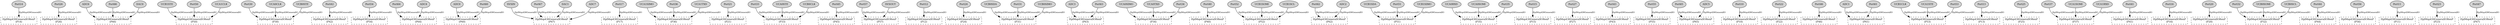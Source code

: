 digraph "tos.chips.msp430.pins.HplMsp430GeneralIOC" {
  n0x2b6a5a82e020 [shape=ellipse, style=filled, label="Port14", fontsize=12];
  "HplMsp430GeneralIOC.P14" [fontsize=12, shape=box, style=dashed, label="HplMsp430GeneralIORenP\n(P14)", URL="../chtml/tos.chips.msp430.pins.HplMsp430GeneralIORenP.html"];
  n0x2b6a5a842020 [shape=ellipse, style=filled, label="Port26", fontsize=12];
  "HplMsp430GeneralIOC.P26" [fontsize=12, shape=box, style=dashed, label="HplMsp430GeneralIORenP\n(P26)", URL="../chtml/tos.chips.msp430.pins.HplMsp430GeneralIORenP.html"];
  n0x2b6a5a8e0570 [shape=ellipse, style=filled, label="ADC6", fontsize=12];
  "HplMsp430GeneralIOC.P66" [fontsize=12, shape=box, style=dashed, label="HplMsp430GeneralIORenP\n(P66)", URL="../chtml/tos.chips.msp430.pins.HplMsp430GeneralIORenP.html"];
  n0x2b6a5a8cc590 [shape=ellipse, style=filled, label="UCB1STE", fontsize=12];
  "HplMsp430GeneralIOC.P50" [fontsize=12, shape=box, style=dashed, label="HplMsp430GeneralIORenP\n(P50)", URL="../chtml/tos.chips.msp430.pins.HplMsp430GeneralIORenP.html"];
  n0x2b6a5a83e020 [shape=ellipse, style=filled, label="Port30", fontsize=12];
  "HplMsp430GeneralIOC.P30" [fontsize=12, shape=box, style=dashed, label="HplMsp430GeneralIORenP\n(P30)", URL="../chtml/tos.chips.msp430.pins.HplMsp430GeneralIORenP.html"];
  n0x2b6a5a879200 [shape=ellipse, style=filled, label="Port42", fontsize=12];
  "HplMsp430GeneralIOC.P42" [fontsize=12, shape=box, style=dashed, label="HplMsp430GeneralIORenP\n(P42)", URL="../chtml/tos.chips.msp430.pins.HplMsp430GeneralIORenP.html"];
  n0x2b6a5a88e200 [shape=ellipse, style=filled, label="Port54", fontsize=12];
  "HplMsp430GeneralIOC.P54" [fontsize=12, shape=box, style=dashed, label="HplMsp430GeneralIORenP\n(P54)", URL="../chtml/tos.chips.msp430.pins.HplMsp430GeneralIORenP.html"];
  n0x2b6a5a87d200 [shape=ellipse, style=filled, label="Port64", fontsize=12];
  "HplMsp430GeneralIOC.P64" [fontsize=12, shape=box, style=dashed, label="HplMsp430GeneralIORenP\n(P64)", URL="../chtml/tos.chips.msp430.pins.HplMsp430GeneralIORenP.html"];
  n0x2b6a5a8c2570 [shape=ellipse, style=filled, label="ADC0", fontsize=12];
  "HplMsp430GeneralIOC.P60" [fontsize=12, shape=box, style=dashed, label="HplMsp430GeneralIORenP\n(P60)", URL="../chtml/tos.chips.msp430.pins.HplMsp430GeneralIORenP.html"];
  n0x2b6a5a8d8580 [shape=ellipse, style=filled, label="SVSIN", fontsize=12];
  "HplMsp430GeneralIOC.P67" [fontsize=12, shape=box, style=dashed, label="HplMsp430GeneralIORenP\n(P67)", URL="../chtml/tos.chips.msp430.pins.HplMsp430GeneralIORenP.html"];
  n0x2b6a5a850020 [shape=ellipse, style=filled, label="Port17", fontsize=12];
  "HplMsp430GeneralIOC.P17" [fontsize=12, shape=box, style=dashed, label="HplMsp430GeneralIORenP\n(P17)", URL="../chtml/tos.chips.msp430.pins.HplMsp430GeneralIORenP.html"];
  n0x2b6a5a89f210 [shape=ellipse, style=filled, label="UCA0CLK", fontsize=12];
  n0x2b6a5a8a95a0 [shape=ellipse, style=filled, label="UCA1SIMO", fontsize=12];
  "HplMsp430GeneralIOC.P36" [fontsize=12, shape=box, style=dashed, label="HplMsp430GeneralIORenP\n(P36)", URL="../chtml/tos.chips.msp430.pins.HplMsp430GeneralIORenP.html"];
  n0x2b6a5a84c020 [shape=ellipse, style=filled, label="Port21", fontsize=12];
  "HplMsp430GeneralIOC.P21" [fontsize=12, shape=box, style=dashed, label="HplMsp430GeneralIORenP\n(P21)", URL="../chtml/tos.chips.msp430.pins.HplMsp430GeneralIORenP.html"];
  n0x2b6a5a85f020 [shape=ellipse, style=filled, label="Port33", fontsize=12];
  "HplMsp430GeneralIOC.P33" [fontsize=12, shape=box, style=dashed, label="HplMsp430GeneralIORenP\n(P33)", URL="../chtml/tos.chips.msp430.pins.HplMsp430GeneralIORenP.html"];
  n0x2b6a5a873200 [shape=ellipse, style=filled, label="Port45", fontsize=12];
  "HplMsp430GeneralIOC.P45" [fontsize=12, shape=box, style=dashed, label="HplMsp430GeneralIORenP\n(P45)", URL="../chtml/tos.chips.msp430.pins.HplMsp430GeneralIORenP.html"];
  n0x2b6a5a888200 [shape=ellipse, style=filled, label="Port57", fontsize=12];
  "HplMsp430GeneralIOC.P57" [fontsize=12, shape=box, style=dashed, label="HplMsp430GeneralIORenP\n(P57)", URL="../chtml/tos.chips.msp430.pins.HplMsp430GeneralIORenP.html"];
  n0x2b6a5a8a1200 [shape=ellipse, style=filled, label="Port67", fontsize=12];
  n0x2b6a5a832020 [shape=ellipse, style=filled, label="Port12", fontsize=12];
  "HplMsp430GeneralIOC.P12" [fontsize=12, shape=box, style=dashed, label="HplMsp430GeneralIORenP\n(P12)", URL="../chtml/tos.chips.msp430.pins.HplMsp430GeneralIORenP.html"];
  n0x2b6a5a846020 [shape=ellipse, style=filled, label="Port24", fontsize=12];
  "HplMsp430GeneralIOC.P24" [fontsize=12, shape=box, style=dashed, label="HplMsp430GeneralIORenP\n(P24)", URL="../chtml/tos.chips.msp430.pins.HplMsp430GeneralIORenP.html"];
  n0x2b6a5a859020 [shape=ellipse, style=filled, label="Port36", fontsize=12];
  n0x2b6a5a8b5590 [shape=ellipse, style=filled, label="UCB0SDA", fontsize=12];
  "HplMsp430GeneralIOC.P31" [fontsize=12, shape=box, style=dashed, label="HplMsp430GeneralIORenP\n(P31)", URL="../chtml/tos.chips.msp430.pins.HplMsp430GeneralIORenP.html"];
  n0x2b6a5a8bc570 [shape=ellipse, style=filled, label="ADC3", fontsize=12];
  "HplMsp430GeneralIOC.P63" [fontsize=12, shape=box, style=dashed, label="HplMsp430GeneralIORenP\n(P63)", URL="../chtml/tos.chips.msp430.pins.HplMsp430GeneralIORenP.html"];
  n0x2b6a5a8975a0 [shape=ellipse, style=filled, label="UCA0SIMO", fontsize=12];
  "HplMsp430GeneralIOC.P34" [fontsize=12, shape=box, style=dashed, label="HplMsp430GeneralIORenP\n(P34)", URL="../chtml/tos.chips.msp430.pins.HplMsp430GeneralIORenP.html"];
  n0x2b6a5a8ba570 [shape=ellipse, style=filled, label="ADC4", fontsize=12];
  n0x2b6a5a855020 [shape=ellipse, style=filled, label="Port40", fontsize=12];
  "HplMsp430GeneralIOC.P40" [fontsize=12, shape=box, style=dashed, label="HplMsp430GeneralIORenP\n(P40)", URL="../chtml/tos.chips.msp430.pins.HplMsp430GeneralIORenP.html"];
  n0x2b6a5a869200 [shape=ellipse, style=filled, label="Port52", fontsize=12];
  "HplMsp430GeneralIOC.P52" [fontsize=12, shape=box, style=dashed, label="HplMsp430GeneralIORenP\n(P52)", URL="../chtml/tos.chips.msp430.pins.HplMsp430GeneralIORenP.html"];
  n0x2b6a5a881200 [shape=ellipse, style=filled, label="Port62", fontsize=12];
  "HplMsp430GeneralIOC.P62" [fontsize=12, shape=box, style=dashed, label="HplMsp430GeneralIORenP\n(P62)", URL="../chtml/tos.chips.msp430.pins.HplMsp430GeneralIORenP.html"];
  n0x2b6a5a89b590 [shape=ellipse, style=filled, label="UCA0TXD", fontsize=12];
  n0x2b6a5a89d590 [shape=ellipse, style=filled, label="UCA0STE", fontsize=12];
  n0x2b6a5a891590 [shape=ellipse, style=filled, label="UCB0STE", fontsize=12];
  n0x2b6a5a8c6590 [shape=ellipse, style=filled, label="UCB1SDA", fontsize=12];
  "HplMsp430GeneralIOC.P51" [fontsize=12, shape=box, style=dashed, label="HplMsp430GeneralIORenP\n(P51)", URL="../chtml/tos.chips.msp430.pins.HplMsp430GeneralIORenP.html"];
  n0x2b6a5a8da570 [shape=ellipse, style=filled, label="DAC1", fontsize=12];
  n0x2b6a5a899590 [shape=ellipse, style=filled, label="UCA0RXD", fontsize=12];
  "HplMsp430GeneralIOC.P35" [fontsize=12, shape=box, style=dashed, label="HplMsp430GeneralIORenP\n(P35)", URL="../chtml/tos.chips.msp430.pins.HplMsp430GeneralIORenP.html"];
  n0x2b6a5a8ad590 [shape=ellipse, style=filled, label="UCA1TXD", fontsize=12];
  n0x2b6a5a82c020 [shape=ellipse, style=filled, label="Port15", fontsize=12];
  "HplMsp430GeneralIOC.P15" [fontsize=12, shape=box, style=dashed, label="HplMsp430GeneralIORenP\n(P15)", URL="../chtml/tos.chips.msp430.pins.HplMsp430GeneralIORenP.html"];
  n0x2b6a5a840020 [shape=ellipse, style=filled, label="Port27", fontsize=12];
  "HplMsp430GeneralIOC.P27" [fontsize=12, shape=box, style=dashed, label="HplMsp430GeneralIORenP\n(P27)", URL="../chtml/tos.chips.msp430.pins.HplMsp430GeneralIORenP.html"];
  n0x2b6a5a8955a0 [shape=ellipse, style=filled, label="UCA0SOMI", fontsize=12];
  n0x2b6a5a886200 [shape=ellipse, style=filled, label="Port60", fontsize=12];
  n0x2b6a5a864020 [shape=ellipse, style=filled, label="Port31", fontsize=12];
  n0x2b6a5a877200 [shape=ellipse, style=filled, label="Port43", fontsize=12];
  "HplMsp430GeneralIOC.P43" [fontsize=12, shape=box, style=dashed, label="HplMsp430GeneralIORenP\n(P43)", URL="../chtml/tos.chips.msp430.pins.HplMsp430GeneralIORenP.html"];
  n0x2b6a5a88c200 [shape=ellipse, style=filled, label="Port55", fontsize=12];
  "HplMsp430GeneralIOC.P55" [fontsize=12, shape=box, style=dashed, label="HplMsp430GeneralIORenP\n(P55)", URL="../chtml/tos.chips.msp430.pins.HplMsp430GeneralIORenP.html"];
  n0x2b6a5a87b200 [shape=ellipse, style=filled, label="Port65", fontsize=12];
  "HplMsp430GeneralIOC.P65" [fontsize=12, shape=box, style=dashed, label="HplMsp430GeneralIORenP\n(P65)", URL="../chtml/tos.chips.msp430.pins.HplMsp430GeneralIORenP.html"];
  n0x2b6a5a8de570 [shape=ellipse, style=filled, label="ADC7", fontsize=12];
  n0x2b6a5a817020 [shape=ellipse, style=filled, label="Port10", fontsize=12];
  "HplMsp430GeneralIOC.P10" [fontsize=12, shape=box, style=dashed, label="HplMsp430GeneralIORenP\n(P10)", URL="../chtml/tos.chips.msp430.pins.HplMsp430GeneralIORenP.html"];
  n0x2b6a5a84a020 [shape=ellipse, style=filled, label="Port22", fontsize=12];
  "HplMsp430GeneralIOC.P22" [fontsize=12, shape=box, style=dashed, label="HplMsp430GeneralIORenP\n(P22)", URL="../chtml/tos.chips.msp430.pins.HplMsp430GeneralIORenP.html"];
  n0x2b6a5a85d020 [shape=ellipse, style=filled, label="Port34", fontsize=12];
  n0x2b6a5a871200 [shape=ellipse, style=filled, label="Port46", fontsize=12];
  "HplMsp430GeneralIOC.P46" [fontsize=12, shape=box, style=dashed, label="HplMsp430GeneralIORenP\n(P46)", URL="../chtml/tos.chips.msp430.pins.HplMsp430GeneralIORenP.html"];
  n0x2b6a5a893590 [shape=ellipse, style=filled, label="UCB0CLK", fontsize=12];
  n0x2b6a5a8c0570 [shape=ellipse, style=filled, label="ADC1", fontsize=12];
  "HplMsp430GeneralIOC.P61" [fontsize=12, shape=box, style=dashed, label="HplMsp430GeneralIORenP\n(P61)", URL="../chtml/tos.chips.msp430.pins.HplMsp430GeneralIORenP.html"];
  n0x2b6a5a86d200 [shape=ellipse, style=filled, label="Port50", fontsize=12];
  n0x2b6a5a8a4590 [shape=ellipse, style=filled, label="UCB1CLK", fontsize=12];
  "HplMsp430GeneralIOC.P53" [fontsize=12, shape=box, style=dashed, label="HplMsp430GeneralIORenP\n(P53)", URL="../chtml/tos.chips.msp430.pins.HplMsp430GeneralIORenP.html"];
  n0x2b6a5a8af590 [shape=ellipse, style=filled, label="UCA1STE", fontsize=12];
  n0x2b6a5a830020 [shape=ellipse, style=filled, label="Port13", fontsize=12];
  "HplMsp430GeneralIOC.P13" [fontsize=12, shape=box, style=dashed, label="HplMsp430GeneralIORenP\n(P13)", URL="../chtml/tos.chips.msp430.pins.HplMsp430GeneralIORenP.html"];
  n0x2b6a5a844020 [shape=ellipse, style=filled, label="Port25", fontsize=12];
  "HplMsp430GeneralIOC.P25" [fontsize=12, shape=box, style=dashed, label="HplMsp430GeneralIORenP\n(P25)", URL="../chtml/tos.chips.msp430.pins.HplMsp430GeneralIORenP.html"];
  n0x2b6a5a857020 [shape=ellipse, style=filled, label="Port37", fontsize=12];
  "HplMsp430GeneralIOC.P37" [fontsize=12, shape=box, style=dashed, label="HplMsp430GeneralIORenP\n(P37)", URL="../chtml/tos.chips.msp430.pins.HplMsp430GeneralIORenP.html"];
  n0x2b6a5a8a75a0 [shape=ellipse, style=filled, label="UCA1SOMI", fontsize=12];
  n0x2b6a5a88f5a0 [shape=ellipse, style=filled, label="UCB0SIMO", fontsize=12];
  n0x2b6a5a8b1590 [shape=ellipse, style=filled, label="UCA1CLK", fontsize=12];
  n0x2b6a5a8e2570 [shape=ellipse, style=filled, label="ADC5", fontsize=12];
  n0x2b6a5a853200 [shape=ellipse, style=filled, label="Port41", fontsize=12];
  "HplMsp430GeneralIOC.P41" [fontsize=12, shape=box, style=dashed, label="HplMsp430GeneralIORenP\n(P41)", URL="../chtml/tos.chips.msp430.pins.HplMsp430GeneralIORenP.html"];
  n0x2b6a5a867200 [shape=ellipse, style=filled, label="Port53", fontsize=12];
  n0x2b6a5a87f200 [shape=ellipse, style=filled, label="Port63", fontsize=12];
  n0x2b6a5a82a020 [shape=ellipse, style=filled, label="Port16", fontsize=12];
  "HplMsp430GeneralIOC.P16" [fontsize=12, shape=box, style=dashed, label="HplMsp430GeneralIORenP\n(P16)", URL="../chtml/tos.chips.msp430.pins.HplMsp430GeneralIORenP.html"];
  n0x2b6a5a884200 [shape=ellipse, style=filled, label="Port61", fontsize=12];
  n0x2b6a5a84e020 [shape=ellipse, style=filled, label="Port20", fontsize=12];
  "HplMsp430GeneralIOC.P20" [fontsize=12, shape=box, style=dashed, label="HplMsp430GeneralIORenP\n(P20)", URL="../chtml/tos.chips.msp430.pins.HplMsp430GeneralIORenP.html"];
  n0x2b6a5a862020 [shape=ellipse, style=filled, label="Port32", fontsize=12];
  "HplMsp430GeneralIOC.P32" [fontsize=12, shape=box, style=dashed, label="HplMsp430GeneralIORenP\n(P32)", URL="../chtml/tos.chips.msp430.pins.HplMsp430GeneralIORenP.html"];
  n0x2b6a5a875200 [shape=ellipse, style=filled, label="Port44", fontsize=12];
  "HplMsp430GeneralIOC.P44" [fontsize=12, shape=box, style=dashed, label="HplMsp430GeneralIORenP\n(P44)", URL="../chtml/tos.chips.msp430.pins.HplMsp430GeneralIORenP.html"];
  n0x2b6a5a88a200 [shape=ellipse, style=filled, label="Port56", fontsize=12];
  "HplMsp430GeneralIOC.P56" [fontsize=12, shape=box, style=dashed, label="HplMsp430GeneralIORenP\n(P56)", URL="../chtml/tos.chips.msp430.pins.HplMsp430GeneralIORenP.html"];
  n0x2b6a5a8a3200 [shape=ellipse, style=filled, label="Port66", fontsize=12];
  n0x2b6a5a834020 [shape=ellipse, style=filled, label="Port11", fontsize=12];
  "HplMsp430GeneralIOC.P11" [fontsize=12, shape=box, style=dashed, label="HplMsp430GeneralIORenP\n(P11)", URL="../chtml/tos.chips.msp430.pins.HplMsp430GeneralIORenP.html"];
  n0x2b6a5a848020 [shape=ellipse, style=filled, label="Port23", fontsize=12];
  "HplMsp430GeneralIOC.P23" [fontsize=12, shape=box, style=dashed, label="HplMsp430GeneralIORenP\n(P23)", URL="../chtml/tos.chips.msp430.pins.HplMsp430GeneralIORenP.html"];
  n0x2b6a5a85b020 [shape=ellipse, style=filled, label="Port35", fontsize=12];
  n0x2b6a5a86f200 [shape=ellipse, style=filled, label="Port47", fontsize=12];
  "HplMsp430GeneralIOC.P47" [fontsize=12, shape=box, style=dashed, label="HplMsp430GeneralIORenP\n(P47)", URL="../chtml/tos.chips.msp430.pins.HplMsp430GeneralIORenP.html"];
  n0x2b6a5a8ab590 [shape=ellipse, style=filled, label="UCA1RXD", fontsize=12];
  n0x2b6a5a8c85a0 [shape=ellipse, style=filled, label="UCB1SOMI", fontsize=12];
  n0x2b6a5a8c4590 [shape=ellipse, style=filled, label="UCB1SCL", fontsize=12];
  n0x2b6a5a86b200 [shape=ellipse, style=filled, label="Port51", fontsize=12];
  n0x2b6a5a8be570 [shape=ellipse, style=filled, label="ADC2", fontsize=12];
  n0x2b6a5a8dc570 [shape=ellipse, style=filled, label="DAC0", fontsize=12];
  n0x2b6a5a8b75a0 [shape=ellipse, style=filled, label="UCB0SOMI", fontsize=12];
  n0x2b6a5a8d6580 [shape=ellipse, style=filled, label="SVSOUT", fontsize=12];
  n0x2b6a5a8ca5a0 [shape=ellipse, style=filled, label="UCB1SIMO", fontsize=12];
  n0x2b6a5a8b3590 [shape=ellipse, style=filled, label="UCB0SCL", fontsize=12];
  "n0x2b6a5a82e020" -> "HplMsp430GeneralIOC.P14" [label="HplMsp430GeneralIO", URL="../ihtml/tos.chips.msp430.pins.HplMsp430GeneralIO.html", fontsize=10];
  "n0x2b6a5a842020" -> "HplMsp430GeneralIOC.P26" [label="HplMsp430GeneralIO", URL="../ihtml/tos.chips.msp430.pins.HplMsp430GeneralIO.html", fontsize=10];
  "n0x2b6a5a8e0570" -> "HplMsp430GeneralIOC.P66" [label="HplMsp430GeneralIO", URL="../ihtml/tos.chips.msp430.pins.HplMsp430GeneralIO.html", fontsize=10];
  "n0x2b6a5a8cc590" -> "HplMsp430GeneralIOC.P50" [label="HplMsp430GeneralIO", URL="../ihtml/tos.chips.msp430.pins.HplMsp430GeneralIO.html", fontsize=10];
  "n0x2b6a5a83e020" -> "HplMsp430GeneralIOC.P30" [label="HplMsp430GeneralIO", URL="../ihtml/tos.chips.msp430.pins.HplMsp430GeneralIO.html", fontsize=10];
  "n0x2b6a5a879200" -> "HplMsp430GeneralIOC.P42" [label="HplMsp430GeneralIO", URL="../ihtml/tos.chips.msp430.pins.HplMsp430GeneralIO.html", fontsize=10];
  "n0x2b6a5a88e200" -> "HplMsp430GeneralIOC.P54" [label="HplMsp430GeneralIO", URL="../ihtml/tos.chips.msp430.pins.HplMsp430GeneralIO.html", fontsize=10];
  "n0x2b6a5a87d200" -> "HplMsp430GeneralIOC.P64" [label="HplMsp430GeneralIO", URL="../ihtml/tos.chips.msp430.pins.HplMsp430GeneralIO.html", fontsize=10];
  "n0x2b6a5a8c2570" -> "HplMsp430GeneralIOC.P60" [label="HplMsp430GeneralIO", URL="../ihtml/tos.chips.msp430.pins.HplMsp430GeneralIO.html", fontsize=10];
  "n0x2b6a5a8d8580" -> "HplMsp430GeneralIOC.P67" [label="HplMsp430GeneralIO", URL="../ihtml/tos.chips.msp430.pins.HplMsp430GeneralIO.html", fontsize=10];
  "n0x2b6a5a850020" -> "HplMsp430GeneralIOC.P17" [label="HplMsp430GeneralIO", URL="../ihtml/tos.chips.msp430.pins.HplMsp430GeneralIO.html", fontsize=10];
  "n0x2b6a5a89f210" -> "HplMsp430GeneralIOC.P30" [label="HplMsp430GeneralIO", URL="../ihtml/tos.chips.msp430.pins.HplMsp430GeneralIO.html", fontsize=10];
  "n0x2b6a5a8a95a0" -> "HplMsp430GeneralIOC.P36" [label="HplMsp430GeneralIO", URL="../ihtml/tos.chips.msp430.pins.HplMsp430GeneralIO.html", fontsize=10];
  "n0x2b6a5a84c020" -> "HplMsp430GeneralIOC.P21" [label="HplMsp430GeneralIO", URL="../ihtml/tos.chips.msp430.pins.HplMsp430GeneralIO.html", fontsize=10];
  "n0x2b6a5a85f020" -> "HplMsp430GeneralIOC.P33" [label="HplMsp430GeneralIO", URL="../ihtml/tos.chips.msp430.pins.HplMsp430GeneralIO.html", fontsize=10];
  "n0x2b6a5a873200" -> "HplMsp430GeneralIOC.P45" [label="HplMsp430GeneralIO", URL="../ihtml/tos.chips.msp430.pins.HplMsp430GeneralIO.html", fontsize=10];
  "n0x2b6a5a888200" -> "HplMsp430GeneralIOC.P57" [label="HplMsp430GeneralIO", URL="../ihtml/tos.chips.msp430.pins.HplMsp430GeneralIO.html", fontsize=10];
  "n0x2b6a5a8a1200" -> "HplMsp430GeneralIOC.P67" [label="HplMsp430GeneralIO", URL="../ihtml/tos.chips.msp430.pins.HplMsp430GeneralIO.html", fontsize=10];
  "n0x2b6a5a832020" -> "HplMsp430GeneralIOC.P12" [label="HplMsp430GeneralIO", URL="../ihtml/tos.chips.msp430.pins.HplMsp430GeneralIO.html", fontsize=10];
  "n0x2b6a5a846020" -> "HplMsp430GeneralIOC.P24" [label="HplMsp430GeneralIO", URL="../ihtml/tos.chips.msp430.pins.HplMsp430GeneralIO.html", fontsize=10];
  "n0x2b6a5a859020" -> "HplMsp430GeneralIOC.P36" [label="HplMsp430GeneralIO", URL="../ihtml/tos.chips.msp430.pins.HplMsp430GeneralIO.html", fontsize=10];
  "n0x2b6a5a8b5590" -> "HplMsp430GeneralIOC.P31" [label="HplMsp430GeneralIO", URL="../ihtml/tos.chips.msp430.pins.HplMsp430GeneralIO.html", fontsize=10];
  "n0x2b6a5a8bc570" -> "HplMsp430GeneralIOC.P63" [label="HplMsp430GeneralIO", URL="../ihtml/tos.chips.msp430.pins.HplMsp430GeneralIO.html", fontsize=10];
  "n0x2b6a5a8975a0" -> "HplMsp430GeneralIOC.P34" [label="HplMsp430GeneralIO", URL="../ihtml/tos.chips.msp430.pins.HplMsp430GeneralIO.html", fontsize=10];
  "n0x2b6a5a8ba570" -> "HplMsp430GeneralIOC.P64" [label="HplMsp430GeneralIO", URL="../ihtml/tos.chips.msp430.pins.HplMsp430GeneralIO.html", fontsize=10];
  "n0x2b6a5a855020" -> "HplMsp430GeneralIOC.P40" [label="HplMsp430GeneralIO", URL="../ihtml/tos.chips.msp430.pins.HplMsp430GeneralIO.html", fontsize=10];
  "n0x2b6a5a869200" -> "HplMsp430GeneralIOC.P52" [label="HplMsp430GeneralIO", URL="../ihtml/tos.chips.msp430.pins.HplMsp430GeneralIO.html", fontsize=10];
  "n0x2b6a5a881200" -> "HplMsp430GeneralIOC.P62" [label="HplMsp430GeneralIO", URL="../ihtml/tos.chips.msp430.pins.HplMsp430GeneralIO.html", fontsize=10];
  "n0x2b6a5a89b590" -> "HplMsp430GeneralIOC.P34" [label="HplMsp430GeneralIO", URL="../ihtml/tos.chips.msp430.pins.HplMsp430GeneralIO.html", fontsize=10];
  "n0x2b6a5a89d590" -> "HplMsp430GeneralIOC.P33" [label="HplMsp430GeneralIO", URL="../ihtml/tos.chips.msp430.pins.HplMsp430GeneralIO.html", fontsize=10];
  "n0x2b6a5a891590" -> "HplMsp430GeneralIOC.P30" [label="HplMsp430GeneralIO", URL="../ihtml/tos.chips.msp430.pins.HplMsp430GeneralIO.html", fontsize=10];
  "n0x2b6a5a8c6590" -> "HplMsp430GeneralIOC.P51" [label="HplMsp430GeneralIO", URL="../ihtml/tos.chips.msp430.pins.HplMsp430GeneralIO.html", fontsize=10];
  "n0x2b6a5a8da570" -> "HplMsp430GeneralIOC.P67" [label="HplMsp430GeneralIO", URL="../ihtml/tos.chips.msp430.pins.HplMsp430GeneralIO.html", fontsize=10];
  "n0x2b6a5a899590" -> "HplMsp430GeneralIOC.P35" [label="HplMsp430GeneralIO", URL="../ihtml/tos.chips.msp430.pins.HplMsp430GeneralIO.html", fontsize=10];
  "n0x2b6a5a8ad590" -> "HplMsp430GeneralIOC.P36" [label="HplMsp430GeneralIO", URL="../ihtml/tos.chips.msp430.pins.HplMsp430GeneralIO.html", fontsize=10];
  "n0x2b6a5a82c020" -> "HplMsp430GeneralIOC.P15" [label="HplMsp430GeneralIO", URL="../ihtml/tos.chips.msp430.pins.HplMsp430GeneralIO.html", fontsize=10];
  "n0x2b6a5a840020" -> "HplMsp430GeneralIOC.P27" [label="HplMsp430GeneralIO", URL="../ihtml/tos.chips.msp430.pins.HplMsp430GeneralIO.html", fontsize=10];
  "n0x2b6a5a8955a0" -> "HplMsp430GeneralIOC.P35" [label="HplMsp430GeneralIO", URL="../ihtml/tos.chips.msp430.pins.HplMsp430GeneralIO.html", fontsize=10];
  "n0x2b6a5a886200" -> "HplMsp430GeneralIOC.P60" [label="HplMsp430GeneralIO", URL="../ihtml/tos.chips.msp430.pins.HplMsp430GeneralIO.html", fontsize=10];
  "n0x2b6a5a864020" -> "HplMsp430GeneralIOC.P31" [label="HplMsp430GeneralIO", URL="../ihtml/tos.chips.msp430.pins.HplMsp430GeneralIO.html", fontsize=10];
  "n0x2b6a5a877200" -> "HplMsp430GeneralIOC.P43" [label="HplMsp430GeneralIO", URL="../ihtml/tos.chips.msp430.pins.HplMsp430GeneralIO.html", fontsize=10];
  "n0x2b6a5a88c200" -> "HplMsp430GeneralIOC.P55" [label="HplMsp430GeneralIO", URL="../ihtml/tos.chips.msp430.pins.HplMsp430GeneralIO.html", fontsize=10];
  "n0x2b6a5a87b200" -> "HplMsp430GeneralIOC.P65" [label="HplMsp430GeneralIO", URL="../ihtml/tos.chips.msp430.pins.HplMsp430GeneralIO.html", fontsize=10];
  "n0x2b6a5a8de570" -> "HplMsp430GeneralIOC.P67" [label="HplMsp430GeneralIO", URL="../ihtml/tos.chips.msp430.pins.HplMsp430GeneralIO.html", fontsize=10];
  "n0x2b6a5a817020" -> "HplMsp430GeneralIOC.P10" [label="HplMsp430GeneralIO", URL="../ihtml/tos.chips.msp430.pins.HplMsp430GeneralIO.html", fontsize=10];
  "n0x2b6a5a84a020" -> "HplMsp430GeneralIOC.P22" [label="HplMsp430GeneralIO", URL="../ihtml/tos.chips.msp430.pins.HplMsp430GeneralIO.html", fontsize=10];
  "n0x2b6a5a85d020" -> "HplMsp430GeneralIOC.P34" [label="HplMsp430GeneralIO", URL="../ihtml/tos.chips.msp430.pins.HplMsp430GeneralIO.html", fontsize=10];
  "n0x2b6a5a871200" -> "HplMsp430GeneralIOC.P46" [label="HplMsp430GeneralIO", URL="../ihtml/tos.chips.msp430.pins.HplMsp430GeneralIO.html", fontsize=10];
  "n0x2b6a5a893590" -> "HplMsp430GeneralIOC.P33" [label="HplMsp430GeneralIO", URL="../ihtml/tos.chips.msp430.pins.HplMsp430GeneralIO.html", fontsize=10];
  "n0x2b6a5a8c0570" -> "HplMsp430GeneralIOC.P61" [label="HplMsp430GeneralIO", URL="../ihtml/tos.chips.msp430.pins.HplMsp430GeneralIO.html", fontsize=10];
  "n0x2b6a5a86d200" -> "HplMsp430GeneralIOC.P50" [label="HplMsp430GeneralIO", URL="../ihtml/tos.chips.msp430.pins.HplMsp430GeneralIO.html", fontsize=10];
  "n0x2b6a5a8a4590" -> "HplMsp430GeneralIOC.P53" [label="HplMsp430GeneralIO", URL="../ihtml/tos.chips.msp430.pins.HplMsp430GeneralIO.html", fontsize=10];
  "n0x2b6a5a8af590" -> "HplMsp430GeneralIOC.P53" [label="HplMsp430GeneralIO", URL="../ihtml/tos.chips.msp430.pins.HplMsp430GeneralIO.html", fontsize=10];
  "n0x2b6a5a830020" -> "HplMsp430GeneralIOC.P13" [label="HplMsp430GeneralIO", URL="../ihtml/tos.chips.msp430.pins.HplMsp430GeneralIO.html", fontsize=10];
  "n0x2b6a5a844020" -> "HplMsp430GeneralIOC.P25" [label="HplMsp430GeneralIO", URL="../ihtml/tos.chips.msp430.pins.HplMsp430GeneralIO.html", fontsize=10];
  "n0x2b6a5a857020" -> "HplMsp430GeneralIOC.P37" [label="HplMsp430GeneralIO", URL="../ihtml/tos.chips.msp430.pins.HplMsp430GeneralIO.html", fontsize=10];
  "n0x2b6a5a8a75a0" -> "HplMsp430GeneralIOC.P37" [label="HplMsp430GeneralIO", URL="../ihtml/tos.chips.msp430.pins.HplMsp430GeneralIO.html", fontsize=10];
  "n0x2b6a5a88f5a0" -> "HplMsp430GeneralIOC.P31" [label="HplMsp430GeneralIO", URL="../ihtml/tos.chips.msp430.pins.HplMsp430GeneralIO.html", fontsize=10];
  "n0x2b6a5a8b1590" -> "HplMsp430GeneralIOC.P50" [label="HplMsp430GeneralIO", URL="../ihtml/tos.chips.msp430.pins.HplMsp430GeneralIO.html", fontsize=10];
  "n0x2b6a5a8e2570" -> "HplMsp430GeneralIOC.P65" [label="HplMsp430GeneralIO", URL="../ihtml/tos.chips.msp430.pins.HplMsp430GeneralIO.html", fontsize=10];
  "n0x2b6a5a853200" -> "HplMsp430GeneralIOC.P41" [label="HplMsp430GeneralIO", URL="../ihtml/tos.chips.msp430.pins.HplMsp430GeneralIO.html", fontsize=10];
  "n0x2b6a5a867200" -> "HplMsp430GeneralIOC.P53" [label="HplMsp430GeneralIO", URL="../ihtml/tos.chips.msp430.pins.HplMsp430GeneralIO.html", fontsize=10];
  "n0x2b6a5a87f200" -> "HplMsp430GeneralIOC.P63" [label="HplMsp430GeneralIO", URL="../ihtml/tos.chips.msp430.pins.HplMsp430GeneralIO.html", fontsize=10];
  "n0x2b6a5a82a020" -> "HplMsp430GeneralIOC.P16" [label="HplMsp430GeneralIO", URL="../ihtml/tos.chips.msp430.pins.HplMsp430GeneralIO.html", fontsize=10];
  "n0x2b6a5a884200" -> "HplMsp430GeneralIOC.P61" [label="HplMsp430GeneralIO", URL="../ihtml/tos.chips.msp430.pins.HplMsp430GeneralIO.html", fontsize=10];
  "n0x2b6a5a84e020" -> "HplMsp430GeneralIOC.P20" [label="HplMsp430GeneralIO", URL="../ihtml/tos.chips.msp430.pins.HplMsp430GeneralIO.html", fontsize=10];
  "n0x2b6a5a862020" -> "HplMsp430GeneralIOC.P32" [label="HplMsp430GeneralIO", URL="../ihtml/tos.chips.msp430.pins.HplMsp430GeneralIO.html", fontsize=10];
  "n0x2b6a5a875200" -> "HplMsp430GeneralIOC.P44" [label="HplMsp430GeneralIO", URL="../ihtml/tos.chips.msp430.pins.HplMsp430GeneralIO.html", fontsize=10];
  "n0x2b6a5a88a200" -> "HplMsp430GeneralIOC.P56" [label="HplMsp430GeneralIO", URL="../ihtml/tos.chips.msp430.pins.HplMsp430GeneralIO.html", fontsize=10];
  "n0x2b6a5a8a3200" -> "HplMsp430GeneralIOC.P66" [label="HplMsp430GeneralIO", URL="../ihtml/tos.chips.msp430.pins.HplMsp430GeneralIO.html", fontsize=10];
  "n0x2b6a5a834020" -> "HplMsp430GeneralIOC.P11" [label="HplMsp430GeneralIO", URL="../ihtml/tos.chips.msp430.pins.HplMsp430GeneralIO.html", fontsize=10];
  "n0x2b6a5a848020" -> "HplMsp430GeneralIOC.P23" [label="HplMsp430GeneralIO", URL="../ihtml/tos.chips.msp430.pins.HplMsp430GeneralIO.html", fontsize=10];
  "n0x2b6a5a85b020" -> "HplMsp430GeneralIOC.P35" [label="HplMsp430GeneralIO", URL="../ihtml/tos.chips.msp430.pins.HplMsp430GeneralIO.html", fontsize=10];
  "n0x2b6a5a86f200" -> "HplMsp430GeneralIOC.P47" [label="HplMsp430GeneralIO", URL="../ihtml/tos.chips.msp430.pins.HplMsp430GeneralIO.html", fontsize=10];
  "n0x2b6a5a8ab590" -> "HplMsp430GeneralIOC.P37" [label="HplMsp430GeneralIO", URL="../ihtml/tos.chips.msp430.pins.HplMsp430GeneralIO.html", fontsize=10];
  "n0x2b6a5a8c85a0" -> "HplMsp430GeneralIOC.P52" [label="HplMsp430GeneralIO", URL="../ihtml/tos.chips.msp430.pins.HplMsp430GeneralIO.html", fontsize=10];
  "n0x2b6a5a8c4590" -> "HplMsp430GeneralIOC.P52" [label="HplMsp430GeneralIO", URL="../ihtml/tos.chips.msp430.pins.HplMsp430GeneralIO.html", fontsize=10];
  "n0x2b6a5a86b200" -> "HplMsp430GeneralIOC.P51" [label="HplMsp430GeneralIO", URL="../ihtml/tos.chips.msp430.pins.HplMsp430GeneralIO.html", fontsize=10];
  "n0x2b6a5a8be570" -> "HplMsp430GeneralIOC.P62" [label="HplMsp430GeneralIO", URL="../ihtml/tos.chips.msp430.pins.HplMsp430GeneralIO.html", fontsize=10];
  "n0x2b6a5a8dc570" -> "HplMsp430GeneralIOC.P66" [label="HplMsp430GeneralIO", URL="../ihtml/tos.chips.msp430.pins.HplMsp430GeneralIO.html", fontsize=10];
  "n0x2b6a5a8b75a0" -> "HplMsp430GeneralIOC.P32" [label="HplMsp430GeneralIO", URL="../ihtml/tos.chips.msp430.pins.HplMsp430GeneralIO.html", fontsize=10];
  "n0x2b6a5a8d6580" -> "HplMsp430GeneralIOC.P57" [label="HplMsp430GeneralIO", URL="../ihtml/tos.chips.msp430.pins.HplMsp430GeneralIO.html", fontsize=10];
  "n0x2b6a5a8ca5a0" -> "HplMsp430GeneralIOC.P51" [label="HplMsp430GeneralIO", URL="../ihtml/tos.chips.msp430.pins.HplMsp430GeneralIO.html", fontsize=10];
  "n0x2b6a5a8b3590" -> "HplMsp430GeneralIOC.P32" [label="HplMsp430GeneralIO", URL="../ihtml/tos.chips.msp430.pins.HplMsp430GeneralIO.html", fontsize=10];
}
